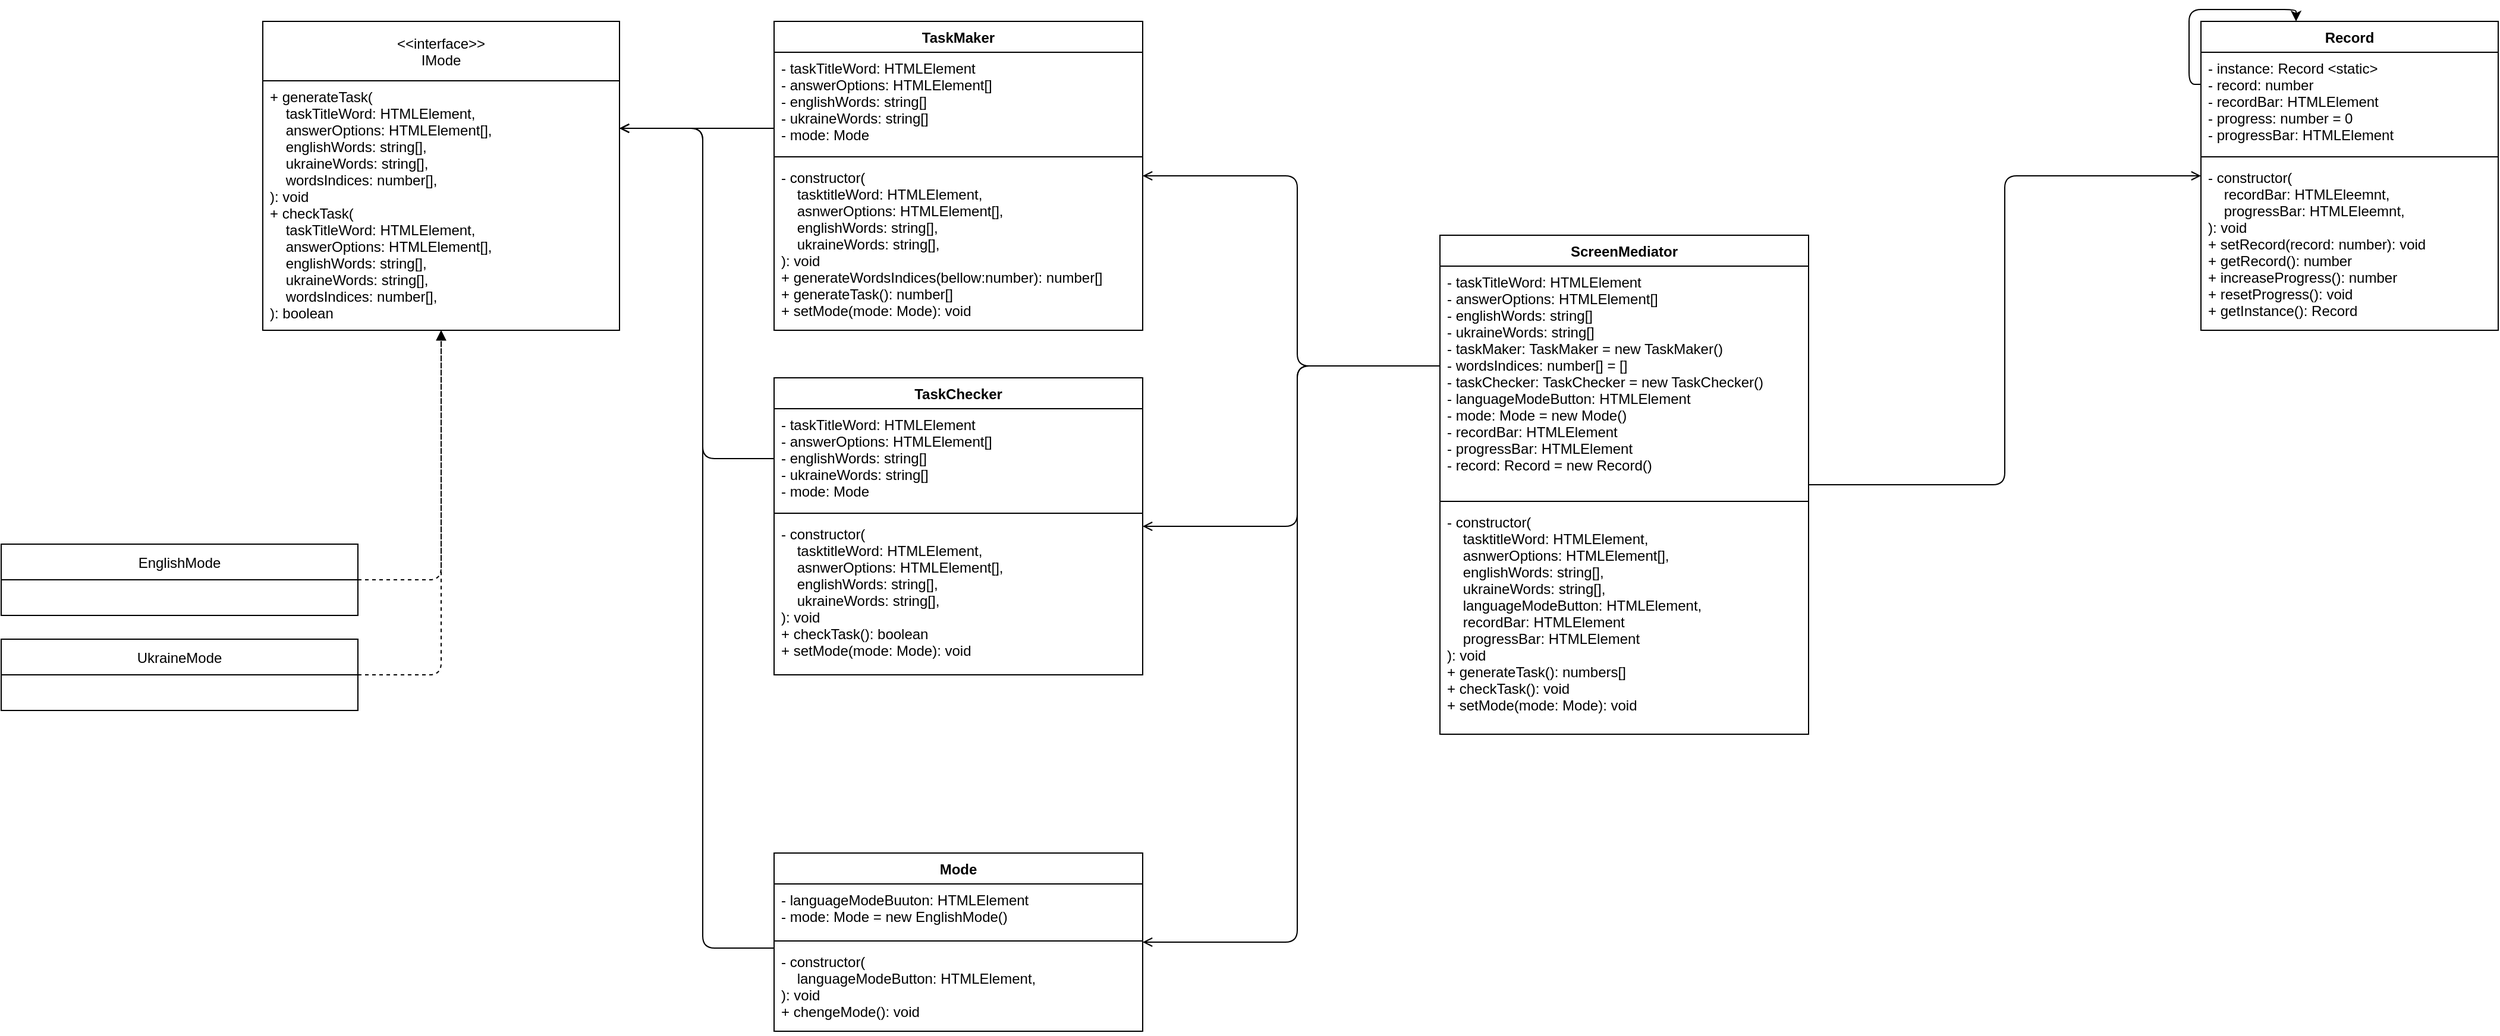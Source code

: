 <mxfile>
    <diagram id="3unTZeP1bngXd2f_5YPt" name="Page-1">
        <mxGraphModel dx="1906" dy="376" grid="1" gridSize="10" guides="1" tooltips="1" connect="1" arrows="1" fold="1" page="1" pageScale="1" pageWidth="850" pageHeight="1100" math="0" shadow="0">
            <root>
                <mxCell id="0"/>
                <mxCell id="1" parent="0"/>
                <mxCell id="2" value="Record" style="swimlane;fontStyle=1;align=center;verticalAlign=top;childLayout=stackLayout;horizontal=1;startSize=26;horizontalStack=0;resizeParent=1;resizeParentMax=0;resizeLast=0;collapsible=1;marginBottom=0;" parent="1" vertex="1">
                    <mxGeometry x="1330" y="60" width="250" height="260" as="geometry"/>
                </mxCell>
                <mxCell id="15" style="edgeStyle=orthogonalEdgeStyle;html=1;" edge="1" parent="2" source="3" target="2">
                    <mxGeometry relative="1" as="geometry">
                        <Array as="points">
                            <mxPoint x="-10" y="53"/>
                            <mxPoint x="-10" y="-10"/>
                            <mxPoint x="80" y="-10"/>
                        </Array>
                    </mxGeometry>
                </mxCell>
                <mxCell id="3" value="- instance: Record &lt;static&gt;&#10;- record: number&#10;- recordBar: HTMLElement&#10;- progress: number = 0&#10;- progressBar: HTMLElement" style="text;strokeColor=none;fillColor=none;align=left;verticalAlign=top;spacingLeft=4;spacingRight=4;overflow=hidden;rotatable=0;points=[[0,0.5],[1,0.5]];portConstraint=eastwest;" parent="2" vertex="1">
                    <mxGeometry y="26" width="250" height="84" as="geometry"/>
                </mxCell>
                <mxCell id="4" value="" style="line;strokeWidth=1;fillColor=none;align=left;verticalAlign=middle;spacingTop=-1;spacingLeft=3;spacingRight=3;rotatable=0;labelPosition=right;points=[];portConstraint=eastwest;strokeColor=inherit;" parent="2" vertex="1">
                    <mxGeometry y="110" width="250" height="8" as="geometry"/>
                </mxCell>
                <mxCell id="5" value="- constructor(&#10;    recordBar: HTMLEleemnt,&#10;    progressBar: HTMLEleemnt,&#10;): void&#10;+ setRecord(record: number): void&#10;+ getRecord(): number&#10;+ increaseProgress(): number&#10;+ resetProgress(): void&#10;+ getInstance(): Record" style="text;strokeColor=none;fillColor=none;align=left;verticalAlign=top;spacingLeft=4;spacingRight=4;overflow=hidden;rotatable=0;points=[[0,0.5],[1,0.5]];portConstraint=eastwest;" parent="2" vertex="1">
                    <mxGeometry y="118" width="250" height="142" as="geometry"/>
                </mxCell>
                <mxCell id="8" value="TaskMaker" style="swimlane;fontStyle=1;align=center;verticalAlign=top;childLayout=stackLayout;horizontal=1;startSize=26;horizontalStack=0;resizeParent=1;resizeParentMax=0;resizeLast=0;collapsible=1;marginBottom=0;" parent="1" vertex="1">
                    <mxGeometry x="130" y="60" width="310" height="260" as="geometry"/>
                </mxCell>
                <mxCell id="9" value="- taskTitleWord: HTMLElement&#10;- answerOptions: HTMLElement[]&#10;- englishWords: string[]&#10;- ukraineWords: string[]&#10;- mode: Mode" style="text;strokeColor=none;fillColor=none;align=left;verticalAlign=top;spacingLeft=4;spacingRight=4;overflow=hidden;rotatable=0;points=[[0,0.5],[1,0.5]];portConstraint=eastwest;" parent="8" vertex="1">
                    <mxGeometry y="26" width="310" height="84" as="geometry"/>
                </mxCell>
                <mxCell id="10" value="" style="line;strokeWidth=1;fillColor=none;align=left;verticalAlign=middle;spacingTop=-1;spacingLeft=3;spacingRight=3;rotatable=0;labelPosition=right;points=[];portConstraint=eastwest;strokeColor=inherit;" parent="8" vertex="1">
                    <mxGeometry y="110" width="310" height="8" as="geometry"/>
                </mxCell>
                <mxCell id="11" value="- constructor(&#10;    tasktitleWord: HTMLElement,&#10;    asnwerOptions: HTMLElement[],&#10;    englishWords: string[],&#10;    ukraineWords: string[],&#10;): void&#10;+ generateWordsIndices(bellow:number): number[]&#10;+ generateTask(): number[]&#10;+ setMode(mode: Mode): void" style="text;strokeColor=none;fillColor=none;align=left;verticalAlign=top;spacingLeft=4;spacingRight=4;overflow=hidden;rotatable=0;points=[[0,0.5],[1,0.5]];portConstraint=eastwest;" parent="8" vertex="1">
                    <mxGeometry y="118" width="310" height="142" as="geometry"/>
                </mxCell>
                <mxCell id="17" value="&lt;&lt;interface&gt;&gt;&#10;IMode" style="swimlane;fontStyle=0;childLayout=stackLayout;horizontal=1;startSize=50;fillColor=none;horizontalStack=0;resizeParent=1;resizeParentMax=0;resizeLast=0;collapsible=1;marginBottom=0;" vertex="1" parent="1">
                    <mxGeometry x="-300" y="60" width="300" height="260" as="geometry"/>
                </mxCell>
                <mxCell id="18" value="+ generateTask(&#10;    taskTitleWord: HTMLElement,&#10;    answerOptions: HTMLElement[],&#10;    englishWords: string[],&#10;    ukraineWords: string[],&#10;    wordsIndices: number[],&#10;): void&#10;+ checkTask(&#10;    taskTitleWord: HTMLElement,&#10;    answerOptions: HTMLElement[],&#10;    englishWords: string[],&#10;    ukraineWords: string[],&#10;    wordsIndices: number[],&#10;): boolean" style="text;strokeColor=none;fillColor=none;align=left;verticalAlign=top;spacingLeft=4;spacingRight=4;overflow=hidden;rotatable=0;points=[[0,0.5],[1,0.5]];portConstraint=eastwest;" vertex="1" parent="17">
                    <mxGeometry y="50" width="300" height="210" as="geometry"/>
                </mxCell>
                <mxCell id="21" style="edgeStyle=orthogonalEdgeStyle;html=1;endArrow=open;endFill=0;" edge="1" parent="1" source="9" target="17">
                    <mxGeometry relative="1" as="geometry">
                        <Array as="points">
                            <mxPoint x="40" y="150"/>
                            <mxPoint x="40" y="150"/>
                        </Array>
                    </mxGeometry>
                </mxCell>
                <mxCell id="25" style="edgeStyle=orthogonalEdgeStyle;html=1;endArrow=block;endFill=1;dashed=1;" edge="1" parent="1" source="22" target="17">
                    <mxGeometry relative="1" as="geometry">
                        <Array as="points">
                            <mxPoint x="-150" y="530"/>
                        </Array>
                    </mxGeometry>
                </mxCell>
                <mxCell id="22" value="EnglishMode" style="swimlane;fontStyle=0;childLayout=stackLayout;horizontal=1;startSize=30;fillColor=none;horizontalStack=0;resizeParent=1;resizeParentMax=0;resizeLast=0;collapsible=1;marginBottom=0;" vertex="1" parent="1">
                    <mxGeometry x="-520" y="500" width="300" height="60" as="geometry"/>
                </mxCell>
                <mxCell id="26" style="edgeStyle=orthogonalEdgeStyle;html=1;dashed=1;endArrow=block;endFill=1;" edge="1" parent="1" source="24" target="17">
                    <mxGeometry relative="1" as="geometry">
                        <Array as="points">
                            <mxPoint x="-150" y="610"/>
                        </Array>
                    </mxGeometry>
                </mxCell>
                <mxCell id="24" value="UkraineMode" style="swimlane;fontStyle=0;childLayout=stackLayout;horizontal=1;startSize=30;fillColor=none;horizontalStack=0;resizeParent=1;resizeParentMax=0;resizeLast=0;collapsible=1;marginBottom=0;" vertex="1" parent="1">
                    <mxGeometry x="-520" y="580" width="300" height="60" as="geometry"/>
                </mxCell>
                <mxCell id="27" value="TaskChecker" style="swimlane;fontStyle=1;align=center;verticalAlign=top;childLayout=stackLayout;horizontal=1;startSize=26;horizontalStack=0;resizeParent=1;resizeParentMax=0;resizeLast=0;collapsible=1;marginBottom=0;" vertex="1" parent="1">
                    <mxGeometry x="130" y="360" width="310" height="250" as="geometry"/>
                </mxCell>
                <mxCell id="28" value="- taskTitleWord: HTMLElement&#10;- answerOptions: HTMLElement[]&#10;- englishWords: string[]&#10;- ukraineWords: string[]&#10;- mode: Mode" style="text;strokeColor=none;fillColor=none;align=left;verticalAlign=top;spacingLeft=4;spacingRight=4;overflow=hidden;rotatable=0;points=[[0,0.5],[1,0.5]];portConstraint=eastwest;" vertex="1" parent="27">
                    <mxGeometry y="26" width="310" height="84" as="geometry"/>
                </mxCell>
                <mxCell id="29" value="" style="line;strokeWidth=1;fillColor=none;align=left;verticalAlign=middle;spacingTop=-1;spacingLeft=3;spacingRight=3;rotatable=0;labelPosition=right;points=[];portConstraint=eastwest;strokeColor=inherit;" vertex="1" parent="27">
                    <mxGeometry y="110" width="310" height="8" as="geometry"/>
                </mxCell>
                <mxCell id="30" value="- constructor(&#10;    tasktitleWord: HTMLElement,&#10;    asnwerOptions: HTMLElement[],&#10;    englishWords: string[],&#10;    ukraineWords: string[],&#10;): void&#10;+ checkTask(): boolean&#10;+ setMode(mode: Mode): void" style="text;strokeColor=none;fillColor=none;align=left;verticalAlign=top;spacingLeft=4;spacingRight=4;overflow=hidden;rotatable=0;points=[[0,0.5],[1,0.5]];portConstraint=eastwest;" vertex="1" parent="27">
                    <mxGeometry y="118" width="310" height="132" as="geometry"/>
                </mxCell>
                <mxCell id="31" style="edgeStyle=orthogonalEdgeStyle;html=1;endArrow=open;endFill=0;" edge="1" parent="1" source="28" target="17">
                    <mxGeometry relative="1" as="geometry">
                        <Array as="points">
                            <mxPoint x="70" y="428"/>
                            <mxPoint x="70" y="150"/>
                        </Array>
                    </mxGeometry>
                </mxCell>
                <mxCell id="37" style="edgeStyle=orthogonalEdgeStyle;html=1;endArrow=open;endFill=0;" edge="1" parent="1" source="32" target="27">
                    <mxGeometry relative="1" as="geometry">
                        <Array as="points">
                            <mxPoint x="570" y="350"/>
                            <mxPoint x="570" y="485"/>
                        </Array>
                    </mxGeometry>
                </mxCell>
                <mxCell id="38" style="edgeStyle=orthogonalEdgeStyle;html=1;endArrow=open;endFill=0;" edge="1" parent="1" source="32" target="2">
                    <mxGeometry relative="1" as="geometry"/>
                </mxCell>
                <mxCell id="44" style="edgeStyle=orthogonalEdgeStyle;html=1;endArrow=open;endFill=0;" edge="1" parent="1" source="32" target="39">
                    <mxGeometry relative="1" as="geometry">
                        <Array as="points">
                            <mxPoint x="570" y="350"/>
                            <mxPoint x="570" y="835"/>
                        </Array>
                    </mxGeometry>
                </mxCell>
                <mxCell id="32" value="ScreenMediator" style="swimlane;fontStyle=1;align=center;verticalAlign=top;childLayout=stackLayout;horizontal=1;startSize=26;horizontalStack=0;resizeParent=1;resizeParentMax=0;resizeLast=0;collapsible=1;marginBottom=0;" vertex="1" parent="1">
                    <mxGeometry x="690" y="240" width="310" height="420" as="geometry"/>
                </mxCell>
                <mxCell id="33" value="- taskTitleWord: HTMLElement&#10;- answerOptions: HTMLElement[]&#10;- englishWords: string[]&#10;- ukraineWords: string[]&#10;- taskMaker: TaskMaker = new TaskMaker()&#10;- wordsIndices: number[] = []&#10;- taskChecker: TaskChecker = new TaskChecker()&#10;- languageModeButton: HTMLElement&#10;- mode: Mode = new Mode()&#10;- recordBar: HTMLElement&#10;- progressBar: HTMLElement&#10;- record: Record = new Record()" style="text;strokeColor=none;fillColor=none;align=left;verticalAlign=top;spacingLeft=4;spacingRight=4;overflow=hidden;rotatable=0;points=[[0,0.5],[1,0.5]];portConstraint=eastwest;" vertex="1" parent="32">
                    <mxGeometry y="26" width="310" height="194" as="geometry"/>
                </mxCell>
                <mxCell id="34" value="" style="line;strokeWidth=1;fillColor=none;align=left;verticalAlign=middle;spacingTop=-1;spacingLeft=3;spacingRight=3;rotatable=0;labelPosition=right;points=[];portConstraint=eastwest;strokeColor=inherit;" vertex="1" parent="32">
                    <mxGeometry y="220" width="310" height="8" as="geometry"/>
                </mxCell>
                <mxCell id="35" value="- constructor(&#10;    tasktitleWord: HTMLElement,&#10;    asnwerOptions: HTMLElement[],&#10;    englishWords: string[],&#10;    ukraineWords: string[],&#10;    languageModeButton: HTMLElement,&#10;    recordBar: HTMLElement&#10;    progressBar: HTMLElement&#10;): void&#10;+ generateTask(): numbers[]&#10;+ checkTask(): void&#10;+ setMode(mode: Mode): void" style="text;strokeColor=none;fillColor=none;align=left;verticalAlign=top;spacingLeft=4;spacingRight=4;overflow=hidden;rotatable=0;points=[[0,0.5],[1,0.5]];portConstraint=eastwest;" vertex="1" parent="32">
                    <mxGeometry y="228" width="310" height="192" as="geometry"/>
                </mxCell>
                <mxCell id="36" style="edgeStyle=orthogonalEdgeStyle;html=1;endArrow=open;endFill=0;" edge="1" parent="1" source="33" target="8">
                    <mxGeometry relative="1" as="geometry">
                        <mxPoint x="490" y="310" as="targetPoint"/>
                        <Array as="points">
                            <mxPoint x="570" y="350"/>
                            <mxPoint x="570" y="190"/>
                        </Array>
                    </mxGeometry>
                </mxCell>
                <mxCell id="43" style="edgeStyle=orthogonalEdgeStyle;html=1;endArrow=open;endFill=0;" edge="1" parent="1" source="39" target="17">
                    <mxGeometry relative="1" as="geometry">
                        <Array as="points">
                            <mxPoint x="70" y="840"/>
                            <mxPoint x="70" y="150"/>
                        </Array>
                    </mxGeometry>
                </mxCell>
                <mxCell id="39" value="Mode" style="swimlane;fontStyle=1;align=center;verticalAlign=top;childLayout=stackLayout;horizontal=1;startSize=26;horizontalStack=0;resizeParent=1;resizeParentMax=0;resizeLast=0;collapsible=1;marginBottom=0;" vertex="1" parent="1">
                    <mxGeometry x="130" y="760" width="310" height="150" as="geometry"/>
                </mxCell>
                <mxCell id="40" value="- languageModeBuuton: HTMLElement&#10;- mode: Mode = new EnglishMode()" style="text;strokeColor=none;fillColor=none;align=left;verticalAlign=top;spacingLeft=4;spacingRight=4;overflow=hidden;rotatable=0;points=[[0,0.5],[1,0.5]];portConstraint=eastwest;" vertex="1" parent="39">
                    <mxGeometry y="26" width="310" height="44" as="geometry"/>
                </mxCell>
                <mxCell id="41" value="" style="line;strokeWidth=1;fillColor=none;align=left;verticalAlign=middle;spacingTop=-1;spacingLeft=3;spacingRight=3;rotatable=0;labelPosition=right;points=[];portConstraint=eastwest;strokeColor=inherit;" vertex="1" parent="39">
                    <mxGeometry y="70" width="310" height="8" as="geometry"/>
                </mxCell>
                <mxCell id="42" value="- constructor(&#10;    languageModeButton: HTMLElement,&#10;): void&#10;+ chengeMode(): void" style="text;strokeColor=none;fillColor=none;align=left;verticalAlign=top;spacingLeft=4;spacingRight=4;overflow=hidden;rotatable=0;points=[[0,0.5],[1,0.5]];portConstraint=eastwest;" vertex="1" parent="39">
                    <mxGeometry y="78" width="310" height="72" as="geometry"/>
                </mxCell>
            </root>
        </mxGraphModel>
    </diagram>
</mxfile>